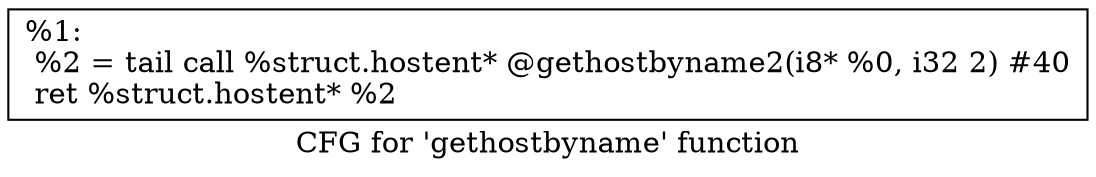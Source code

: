 digraph "CFG for 'gethostbyname' function" {
	label="CFG for 'gethostbyname' function";

	Node0x1caa5b0 [shape=record,label="{%1:\l  %2 = tail call %struct.hostent* @gethostbyname2(i8* %0, i32 2) #40\l  ret %struct.hostent* %2\l}"];
}
